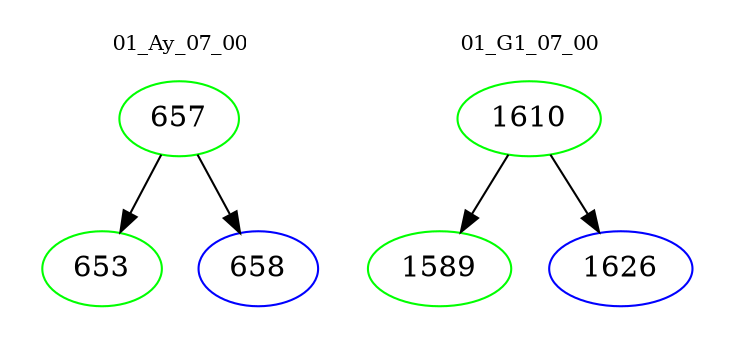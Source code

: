 digraph{
subgraph cluster_0 {
color = white
label = "01_Ay_07_00";
fontsize=10;
T0_657 [label="657", color="green"]
T0_657 -> T0_653 [color="black"]
T0_653 [label="653", color="green"]
T0_657 -> T0_658 [color="black"]
T0_658 [label="658", color="blue"]
}
subgraph cluster_1 {
color = white
label = "01_G1_07_00";
fontsize=10;
T1_1610 [label="1610", color="green"]
T1_1610 -> T1_1589 [color="black"]
T1_1589 [label="1589", color="green"]
T1_1610 -> T1_1626 [color="black"]
T1_1626 [label="1626", color="blue"]
}
}
